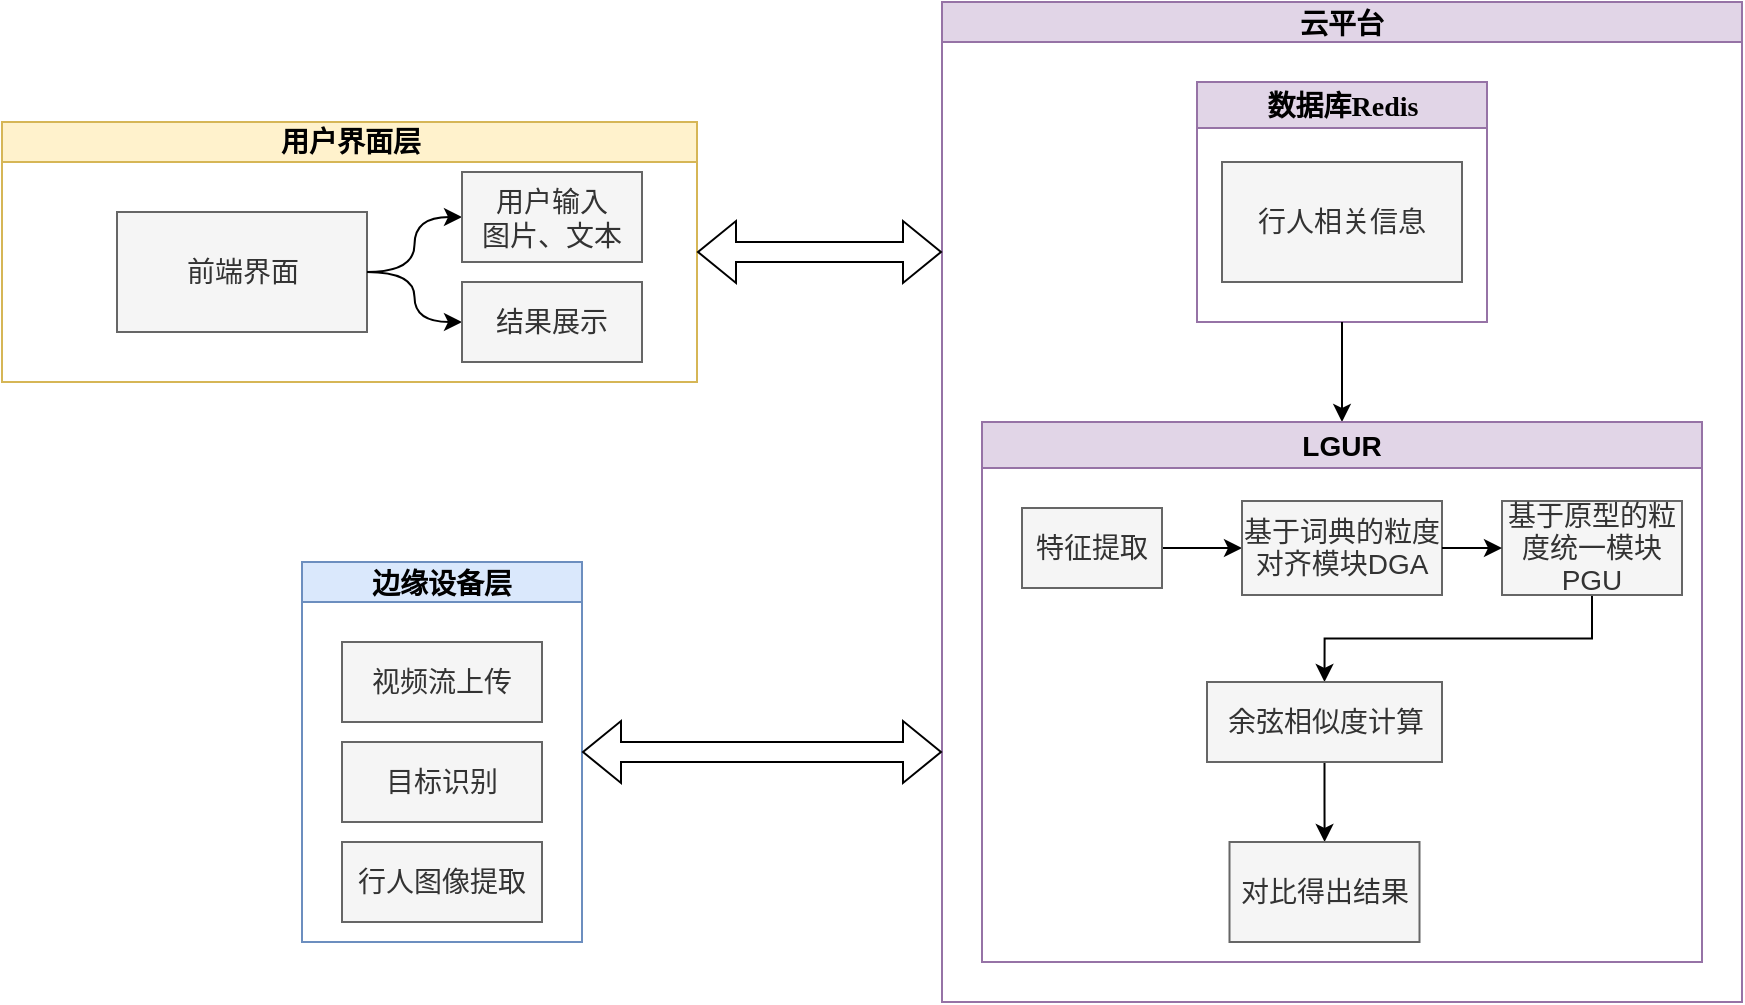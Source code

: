 <mxfile version="27.0.3" pages="2">
  <diagram id="prtHgNgQTEPvFCAcTncT" name="tmp-1">
    <mxGraphModel dx="1610" dy="866" grid="1" gridSize="10" guides="1" tooltips="1" connect="1" arrows="1" fold="1" page="1" pageScale="1" pageWidth="827" pageHeight="1169" math="0" shadow="0">
      <root>
        <mxCell id="0" />
        <mxCell id="1" parent="0" />
        <mxCell id="dNxyNK7c78bLwvsdeMH5-11" value="&lt;font style=&quot;font-size: 14px;&quot;&gt;用户界面层&lt;/font&gt;" style="swimlane;html=1;startSize=20;horizontal=1;containerType=tree;glass=0;fillColor=#fff2cc;strokeColor=#d6b656;" parent="1" vertex="1">
          <mxGeometry x="20" y="100" width="347.5" height="130" as="geometry" />
        </mxCell>
        <mxCell id="XJMQIK7YwNs6-fbvPwkj-11" value="&lt;font style=&quot;font-size: 14px;&quot;&gt;前端界面&lt;/font&gt;" style="rounded=0;whiteSpace=wrap;html=1;fillColor=#f5f5f5;strokeColor=#666666;fontColor=#333333;" parent="dNxyNK7c78bLwvsdeMH5-11" vertex="1">
          <mxGeometry x="57.5" y="45" width="125" height="60" as="geometry" />
        </mxCell>
        <mxCell id="XJMQIK7YwNs6-fbvPwkj-80" style="edgeStyle=orthogonalEdgeStyle;rounded=0;orthogonalLoop=1;jettySize=auto;html=1;exitX=1;exitY=0.5;exitDx=0;exitDy=0;entryX=0;entryY=0.5;entryDx=0;entryDy=0;curved=1;" parent="dNxyNK7c78bLwvsdeMH5-11" source="XJMQIK7YwNs6-fbvPwkj-11" target="XJMQIK7YwNs6-fbvPwkj-81" edge="1">
          <mxGeometry relative="1" as="geometry">
            <mxPoint x="180" y="145" as="sourcePoint" />
          </mxGeometry>
        </mxCell>
        <mxCell id="XJMQIK7YwNs6-fbvPwkj-81" value="&lt;font style=&quot;font-size: 14px;&quot;&gt;用户输入&lt;/font&gt;&lt;div style=&quot;font-size: 14px;&quot;&gt;&lt;font style=&quot;font-size: 14px;&quot;&gt;图片、文本&lt;/font&gt;&lt;/div&gt;" style="rounded=0;whiteSpace=wrap;html=1;fillColor=#f5f5f5;fontColor=#333333;strokeColor=#666666;" parent="dNxyNK7c78bLwvsdeMH5-11" vertex="1">
          <mxGeometry x="230" y="25" width="90" height="45" as="geometry" />
        </mxCell>
        <mxCell id="XJMQIK7YwNs6-fbvPwkj-82" style="edgeStyle=orthogonalEdgeStyle;rounded=0;orthogonalLoop=1;jettySize=auto;html=1;exitX=1;exitY=0.5;exitDx=0;exitDy=0;entryX=0;entryY=0.5;entryDx=0;entryDy=0;curved=1;" parent="dNxyNK7c78bLwvsdeMH5-11" source="XJMQIK7YwNs6-fbvPwkj-11" target="XJMQIK7YwNs6-fbvPwkj-83" edge="1">
          <mxGeometry relative="1" as="geometry">
            <mxPoint x="180" y="145" as="sourcePoint" />
          </mxGeometry>
        </mxCell>
        <mxCell id="XJMQIK7YwNs6-fbvPwkj-83" value="&lt;font style=&quot;font-size: 14px;&quot;&gt;结果展示&lt;/font&gt;" style="rounded=0;whiteSpace=wrap;html=1;fillColor=#f5f5f5;fontColor=#333333;strokeColor=#666666;" parent="dNxyNK7c78bLwvsdeMH5-11" vertex="1">
          <mxGeometry x="230" y="80" width="90" height="40" as="geometry" />
        </mxCell>
        <mxCell id="XJMQIK7YwNs6-fbvPwkj-16" value="边缘设备层" style="swimlane;startSize=20;horizontal=1;childLayout=treeLayout;horizontalTree=0;sortEdges=1;resizable=0;containerType=tree;fontSize=14;fillColor=#dae8fc;strokeColor=#6c8ebf;" parent="1" vertex="1">
          <mxGeometry x="170" y="320" width="140" height="190" as="geometry" />
        </mxCell>
        <mxCell id="XJMQIK7YwNs6-fbvPwkj-93" value="&lt;font style=&quot;font-size: 14px;&quot;&gt;视频流上传&lt;/font&gt;" style="whiteSpace=wrap;html=1;fillColor=#f5f5f5;fontColor=#333333;strokeColor=#666666;" parent="XJMQIK7YwNs6-fbvPwkj-16" vertex="1">
          <mxGeometry x="20" y="40" width="100" height="40" as="geometry" />
        </mxCell>
        <mxCell id="XJMQIK7YwNs6-fbvPwkj-94" value="&lt;font style=&quot;font-size: 14px;&quot;&gt;目标识别&lt;/font&gt;" style="whiteSpace=wrap;html=1;fillColor=#f5f5f5;fontColor=#333333;strokeColor=#666666;" parent="XJMQIK7YwNs6-fbvPwkj-16" vertex="1">
          <mxGeometry x="20" y="90" width="100" height="40" as="geometry" />
        </mxCell>
        <mxCell id="XJMQIK7YwNs6-fbvPwkj-95" value="&lt;font style=&quot;font-size: 14px;&quot;&gt;行人图像提取&lt;/font&gt;" style="whiteSpace=wrap;html=1;fillColor=#f5f5f5;fontColor=#333333;strokeColor=#666666;" parent="XJMQIK7YwNs6-fbvPwkj-16" vertex="1">
          <mxGeometry x="20" y="140" width="100" height="40" as="geometry" />
        </mxCell>
        <mxCell id="XJMQIK7YwNs6-fbvPwkj-23" value="云平台" style="swimlane;startSize=20;horizontal=1;childLayout=treeLayout;horizontalTree=0;sortEdges=1;resizable=0;containerType=tree;fontSize=14;fillColor=#e1d5e7;strokeColor=#9673a6;" parent="1" vertex="1">
          <mxGeometry x="490" y="40" width="400" height="500" as="geometry" />
        </mxCell>
        <mxCell id="jY799RlN4JHG7ZUcP95K-8" value="&lt;font style=&quot;font-size: 14px;&quot;&gt;数据库&lt;span style=&quot;line-height: 125%; font-family: &amp;quot;Times New Roman&amp;quot;, serif;&quot; lang=&quot;EN-US&quot;&gt;&lt;font style=&quot;font-size: 14px;&quot;&gt;Redis&lt;/font&gt;&lt;/span&gt;&lt;/font&gt;" style="swimlane;whiteSpace=wrap;html=1;fillColor=#e1d5e7;strokeColor=#9673a6;" parent="XJMQIK7YwNs6-fbvPwkj-23" vertex="1">
          <mxGeometry x="127.5" y="40" width="145" height="120" as="geometry" />
        </mxCell>
        <mxCell id="jY799RlN4JHG7ZUcP95K-9" value="&lt;font style=&quot;font-size: 14px;&quot;&gt;行人相关信息&lt;/font&gt;" style="whiteSpace=wrap;html=1;fillColor=#f5f5f5;fontColor=#333333;strokeColor=#666666;" parent="jY799RlN4JHG7ZUcP95K-8" vertex="1">
          <mxGeometry x="12.5" y="40" width="120" height="60" as="geometry" />
        </mxCell>
        <mxCell id="jY799RlN4JHG7ZUcP95K-11" value="" style="edgeStyle=orthogonalEdgeStyle;rounded=0;orthogonalLoop=1;jettySize=auto;html=1;" parent="XJMQIK7YwNs6-fbvPwkj-23" source="jY799RlN4JHG7ZUcP95K-8" target="jY799RlN4JHG7ZUcP95K-12" edge="1">
          <mxGeometry relative="1" as="geometry" />
        </mxCell>
        <mxCell id="jY799RlN4JHG7ZUcP95K-12" value="&lt;font style=&quot;font-size: 14px;&quot;&gt;LGUR&lt;/font&gt;" style="swimlane;whiteSpace=wrap;html=1;startSize=23;fillColor=#e1d5e7;strokeColor=#9673a6;" parent="XJMQIK7YwNs6-fbvPwkj-23" vertex="1">
          <mxGeometry x="20" y="210" width="360" height="270" as="geometry" />
        </mxCell>
        <mxCell id="jY799RlN4JHG7ZUcP95K-16" value="" style="edgeStyle=orthogonalEdgeStyle;rounded=0;orthogonalLoop=1;jettySize=auto;html=1;" parent="jY799RlN4JHG7ZUcP95K-12" source="jY799RlN4JHG7ZUcP95K-13" target="jY799RlN4JHG7ZUcP95K-15" edge="1">
          <mxGeometry relative="1" as="geometry" />
        </mxCell>
        <mxCell id="jY799RlN4JHG7ZUcP95K-13" value="&lt;span style=&quot;line-height: 125%;&quot;&gt;&lt;font style=&quot;font-size: 14px;&quot;&gt;特征提取&lt;/font&gt;&lt;/span&gt;" style="whiteSpace=wrap;html=1;fillColor=#f5f5f5;fontColor=#333333;strokeColor=#666666;" parent="jY799RlN4JHG7ZUcP95K-12" vertex="1">
          <mxGeometry x="20" y="43" width="70" height="40" as="geometry" />
        </mxCell>
        <mxCell id="jY799RlN4JHG7ZUcP95K-15" value="&lt;span style=&quot;line-height: 125%;&quot;&gt;&lt;font style=&quot;font-size: 14px;&quot;&gt;基于词典的粒度对齐模块DGA&lt;/font&gt;&lt;/span&gt;" style="whiteSpace=wrap;html=1;fillColor=#f5f5f5;fontColor=#333333;strokeColor=#666666;" parent="jY799RlN4JHG7ZUcP95K-12" vertex="1">
          <mxGeometry x="130" y="39.5" width="100" height="47" as="geometry" />
        </mxCell>
        <mxCell id="jY799RlN4JHG7ZUcP95K-54" style="edgeStyle=orthogonalEdgeStyle;rounded=0;orthogonalLoop=1;jettySize=auto;html=1;exitX=0.5;exitY=1;exitDx=0;exitDy=0;entryX=0.5;entryY=0;entryDx=0;entryDy=0;" parent="jY799RlN4JHG7ZUcP95K-12" source="jY799RlN4JHG7ZUcP95K-17" target="jY799RlN4JHG7ZUcP95K-52" edge="1">
          <mxGeometry relative="1" as="geometry" />
        </mxCell>
        <mxCell id="jY799RlN4JHG7ZUcP95K-17" value="&lt;span style=&quot;line-height: 125%;&quot;&gt;&lt;font style=&quot;font-size: 14px;&quot;&gt;基于原型的粒度统一模块PGU&lt;/font&gt;&lt;/span&gt;" style="whiteSpace=wrap;html=1;fillColor=#f5f5f5;fontColor=#333333;strokeColor=#666666;" parent="jY799RlN4JHG7ZUcP95K-12" vertex="1">
          <mxGeometry x="260" y="39.5" width="90" height="47" as="geometry" />
        </mxCell>
        <mxCell id="jY799RlN4JHG7ZUcP95K-18" value="" style="edgeStyle=orthogonalEdgeStyle;rounded=0;orthogonalLoop=1;jettySize=auto;html=1;" parent="jY799RlN4JHG7ZUcP95K-12" source="jY799RlN4JHG7ZUcP95K-15" target="jY799RlN4JHG7ZUcP95K-17" edge="1">
          <mxGeometry relative="1" as="geometry" />
        </mxCell>
        <mxCell id="jY799RlN4JHG7ZUcP95K-57" value="" style="edgeStyle=orthogonalEdgeStyle;rounded=0;orthogonalLoop=1;jettySize=auto;html=1;" parent="jY799RlN4JHG7ZUcP95K-12" source="jY799RlN4JHG7ZUcP95K-52" target="jY799RlN4JHG7ZUcP95K-56" edge="1">
          <mxGeometry relative="1" as="geometry" />
        </mxCell>
        <mxCell id="jY799RlN4JHG7ZUcP95K-52" value="&lt;font style=&quot;font-size: 14px;&quot;&gt;余弦相似度计算&lt;/font&gt;" style="rounded=0;whiteSpace=wrap;html=1;fillColor=#f5f5f5;fontColor=#333333;strokeColor=#666666;" parent="jY799RlN4JHG7ZUcP95K-12" vertex="1">
          <mxGeometry x="112.5" y="130" width="117.5" height="40" as="geometry" />
        </mxCell>
        <mxCell id="jY799RlN4JHG7ZUcP95K-56" value="&lt;font style=&quot;font-size: 14px;&quot;&gt;对比得出结果&lt;/font&gt;" style="whiteSpace=wrap;html=1;rounded=0;fillColor=#f5f5f5;fontColor=#333333;strokeColor=#666666;" parent="jY799RlN4JHG7ZUcP95K-12" vertex="1">
          <mxGeometry x="123.75" y="210" width="95" height="50" as="geometry" />
        </mxCell>
        <mxCell id="jY799RlN4JHG7ZUcP95K-7" value="" style="shape=flexArrow;endArrow=classic;startArrow=classic;html=1;rounded=0;exitX=1;exitY=0.5;exitDx=0;exitDy=0;entryX=0;entryY=0.75;entryDx=0;entryDy=0;" parent="1" source="XJMQIK7YwNs6-fbvPwkj-16" target="XJMQIK7YwNs6-fbvPwkj-23" edge="1">
          <mxGeometry width="100" height="100" relative="1" as="geometry">
            <mxPoint x="420" y="330" as="sourcePoint" />
            <mxPoint x="520" y="230" as="targetPoint" />
          </mxGeometry>
        </mxCell>
        <mxCell id="jY799RlN4JHG7ZUcP95K-58" value="" style="shape=flexArrow;endArrow=classic;startArrow=classic;html=1;rounded=0;exitX=1;exitY=0.5;exitDx=0;exitDy=0;entryX=0;entryY=0.25;entryDx=0;entryDy=0;" parent="1" source="dNxyNK7c78bLwvsdeMH5-11" target="XJMQIK7YwNs6-fbvPwkj-23" edge="1">
          <mxGeometry width="100" height="100" relative="1" as="geometry">
            <mxPoint x="560" y="340" as="sourcePoint" />
            <mxPoint x="660" y="240" as="targetPoint" />
          </mxGeometry>
        </mxCell>
      </root>
    </mxGraphModel>
  </diagram>
  <diagram id="HmyRrQaVyam8xqA84iDx" name="集群架构">
    <mxGraphModel dx="1610" dy="866" grid="1" gridSize="10" guides="1" tooltips="1" connect="1" arrows="1" fold="1" page="1" pageScale="1" pageWidth="827" pageHeight="1169" math="0" shadow="0">
      <root>
        <mxCell id="0" />
        <mxCell id="1" parent="0" />
      </root>
    </mxGraphModel>
  </diagram>
</mxfile>
